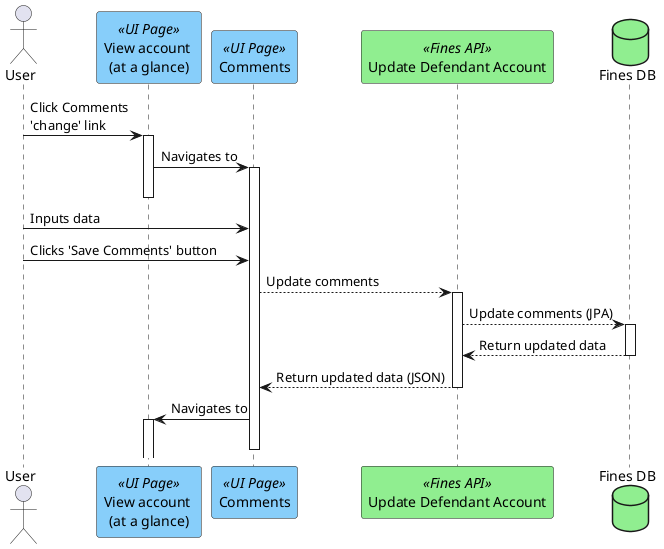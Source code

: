 @startuml
actor "User" as user
participant "View account \n(at a glance)" as viewAccount <<UI Page>> #lightskyblue
participant "Comments" as comments <<UI Page>> #lightskyblue
participant "Update Defendant Account" as updateAccountApi <<Fines API>> #lightgreen
database "Fines DB" as db #lightgreen


user ->  viewAccount ++ : Click Comments \n'change' link
viewAccount -> comments ++ :Navigates to
viewAccount --
user ->  comments : Inputs data
user ->  comments : Clicks 'Save Comments' button
comments --> updateAccountApi ++: Update comments
updateAccountApi --> db ++: Update comments (JPA)
db --> updateAccountApi: Return updated data
db --
updateAccountApi --> comments : Return updated data (JSON)
updateAccountApi --
comments -> viewAccount ++: Navigates to
deactivate comments

@enduml
